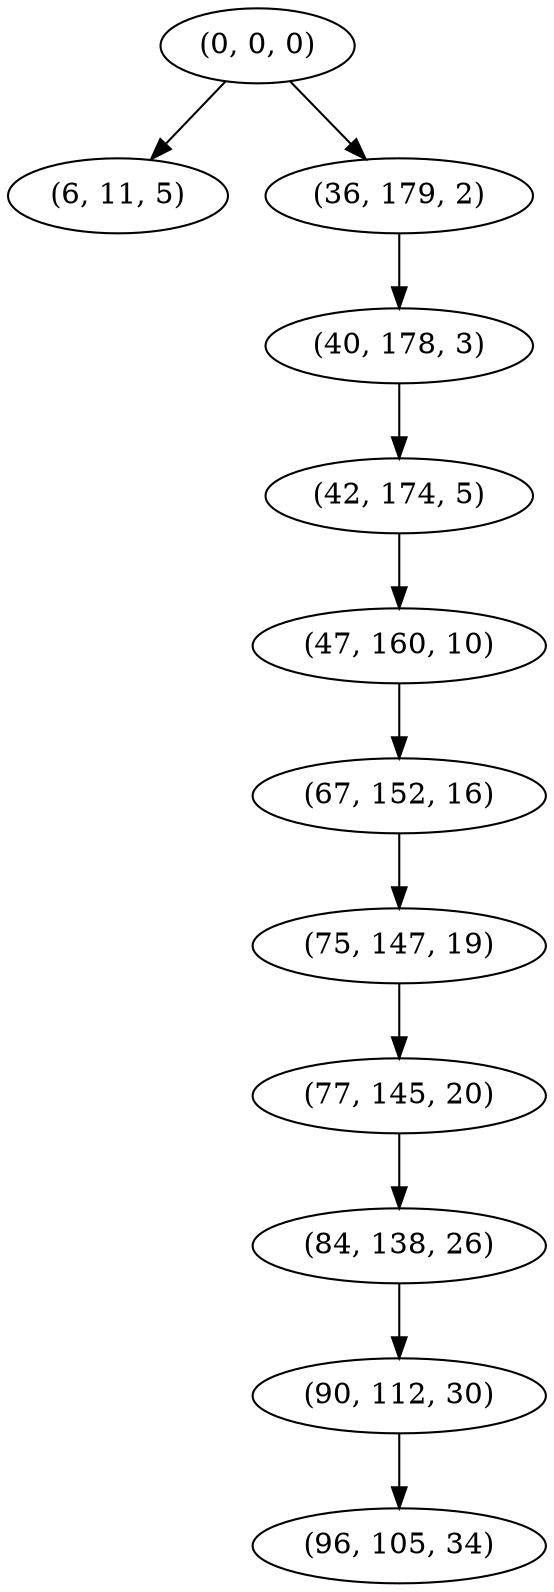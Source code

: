 digraph tree {
    "(0, 0, 0)";
    "(6, 11, 5)";
    "(36, 179, 2)";
    "(40, 178, 3)";
    "(42, 174, 5)";
    "(47, 160, 10)";
    "(67, 152, 16)";
    "(75, 147, 19)";
    "(77, 145, 20)";
    "(84, 138, 26)";
    "(90, 112, 30)";
    "(96, 105, 34)";
    "(0, 0, 0)" -> "(6, 11, 5)";
    "(0, 0, 0)" -> "(36, 179, 2)";
    "(36, 179, 2)" -> "(40, 178, 3)";
    "(40, 178, 3)" -> "(42, 174, 5)";
    "(42, 174, 5)" -> "(47, 160, 10)";
    "(47, 160, 10)" -> "(67, 152, 16)";
    "(67, 152, 16)" -> "(75, 147, 19)";
    "(75, 147, 19)" -> "(77, 145, 20)";
    "(77, 145, 20)" -> "(84, 138, 26)";
    "(84, 138, 26)" -> "(90, 112, 30)";
    "(90, 112, 30)" -> "(96, 105, 34)";
}

